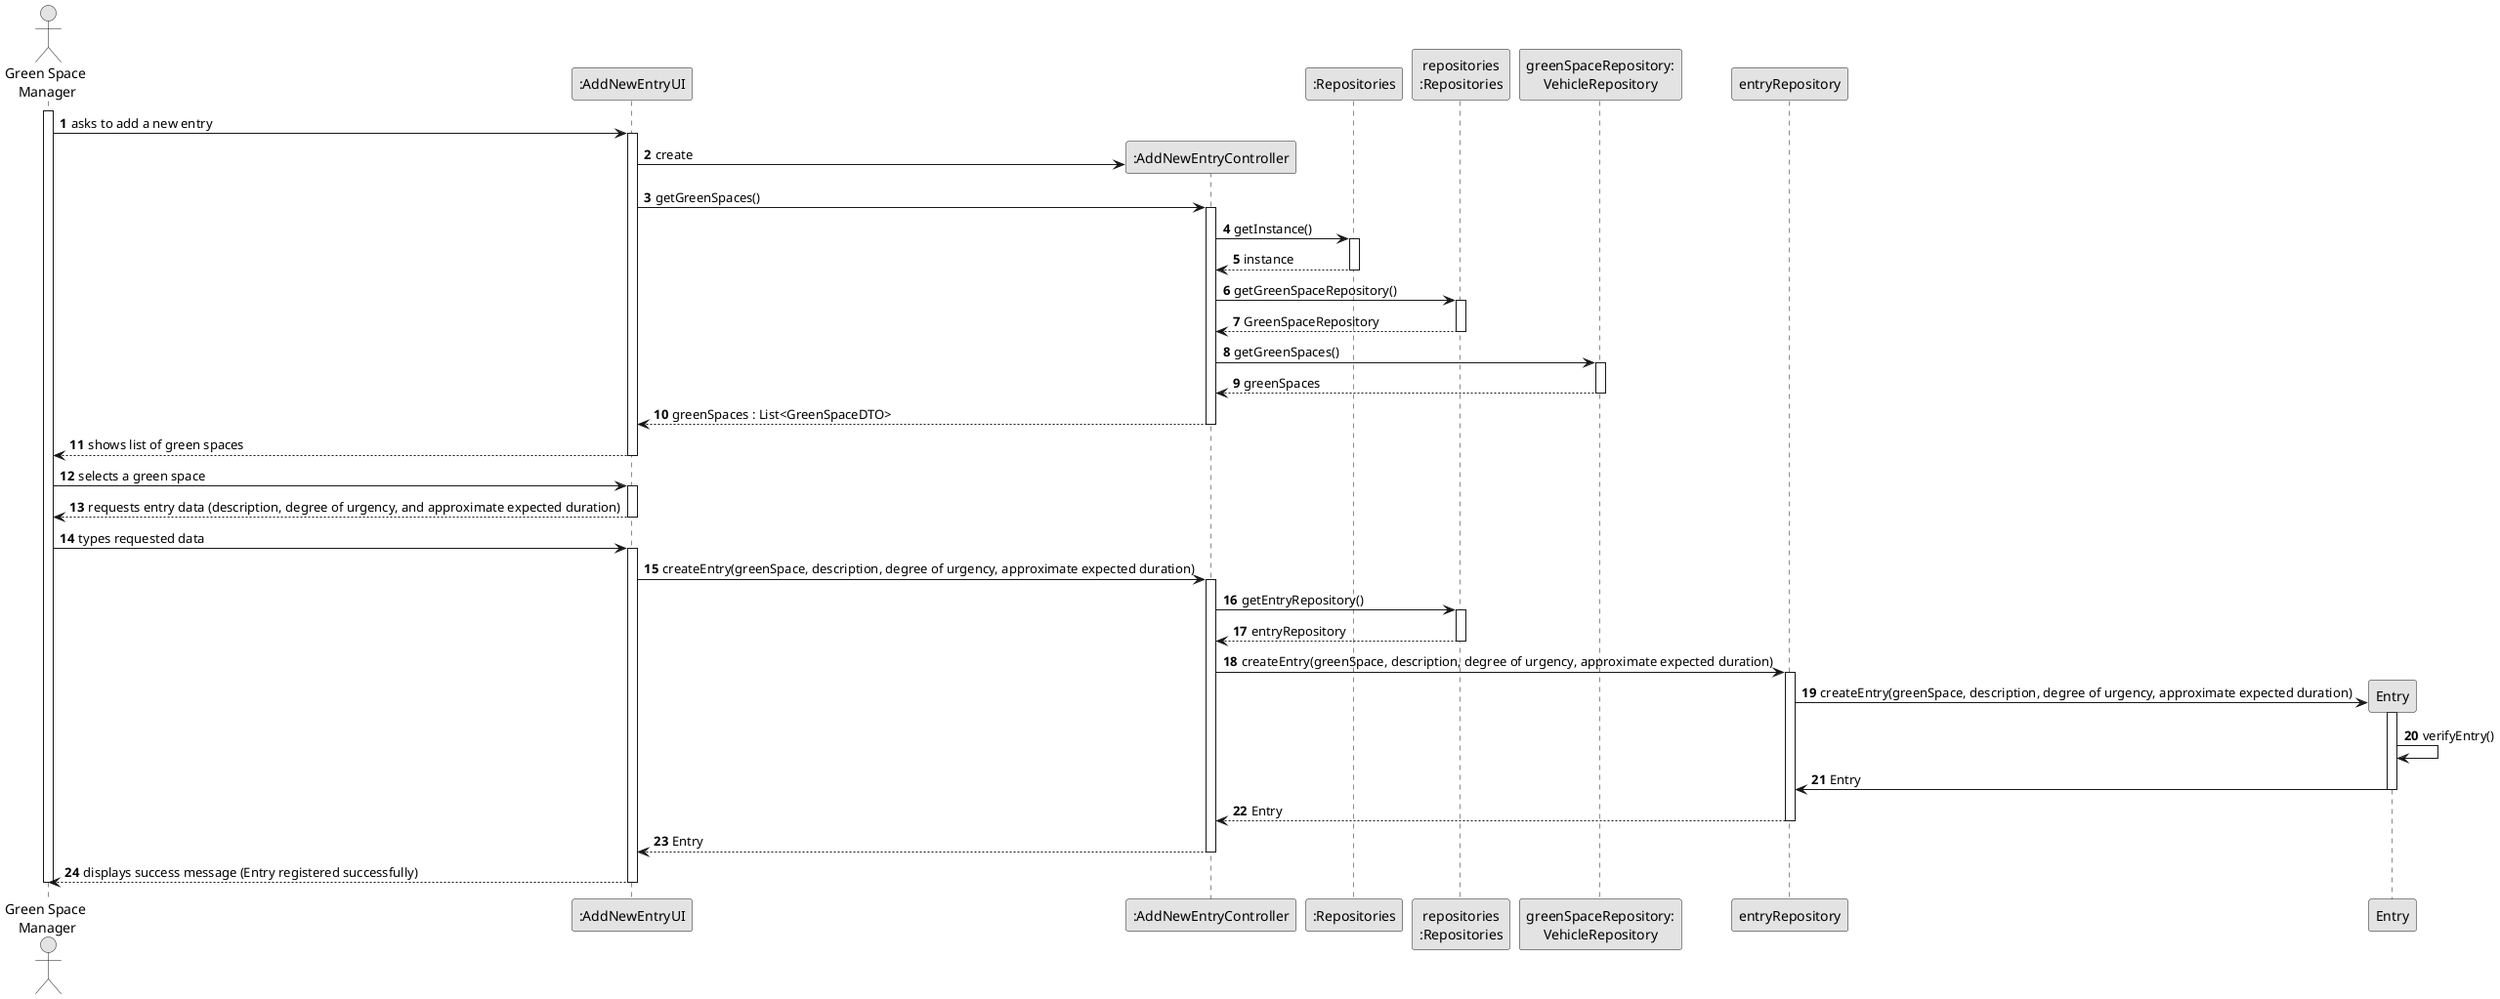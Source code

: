 @startuml
skinparam monochrome true
skinparam packageStyle rectangle
skinparam shadowing false

''title System Sequence Diagram (SSD) - US006

autonumber

actor "Green Space\n Manager" as GSM
participant ":AddNewEntryUI" as UI
participant ":AddNewEntryController" as CTRL
participant ":Repositories" as RepositorySingleton
participant "repositories\n:Repositories" as PLAT
participant "greenSpaceRepository:\nVehicleRepository" as GreenSpaceRepository
participant "entryRepository" as EntryRep
participant "Entry" as Entry

activate GSM

    GSM -> UI : asks to add a new entry
    activate UI


        UI -> CTRL** : create

        UI -> CTRL : getGreenSpaces()
        activate CTRL

        CTRL -> RepositorySingleton : getInstance()

        activate RepositorySingleton


        RepositorySingleton --> CTRL : instance
        deactivate RepositorySingleton


        CTRL -> PLAT :getGreenSpaceRepository()

        activate PLAT


        PLAT --> CTRL : GreenSpaceRepository
        deactivate PLAT



        CTRL -> GreenSpaceRepository : getGreenSpaces()

        activate GreenSpaceRepository

        GreenSpaceRepository --> CTRL : greenSpaces
        deactivate GreenSpaceRepository


        CTRL --> UI : greenSpaces : List<GreenSpaceDTO>
        deactivate CTRL


        UI --> GSM : shows list of green spaces
        deactivate UI

        GSM -> UI : selects a green space
        activate UI

        UI --> GSM : requests entry data (description, degree of urgency, and approximate expected duration)
        deactivate UI

        GSM -> UI : types requested data
        activate UI

        UI -> CTRL : createEntry(greenSpace, description, degree of urgency, approximate expected duration)

        activate CTRL


        CTRL -> PLAT : getEntryRepository()

        activate PLAT

        PLAT --> CTRL : entryRepository
        deactivate PLAT


        CTRL -> EntryRep : createEntry(greenSpace, description, degree of urgency, approximate expected duration)

        activate EntryRep

        EntryRep -> Entry** : createEntry(greenSpace, description, degree of urgency, approximate expected duration)

        activate Entry

        Entry -> Entry : verifyEntry()


        Entry -> EntryRep : Entry
        deactivate Entry


        EntryRep --> CTRL : Entry
        deactivate EntryRep


        CTRL --> UI : Entry
        deactivate CTRL


    UI --> GSM : displays success message (Entry registered successfully)
    deactivate UI

deactivate GSM

@enduml
